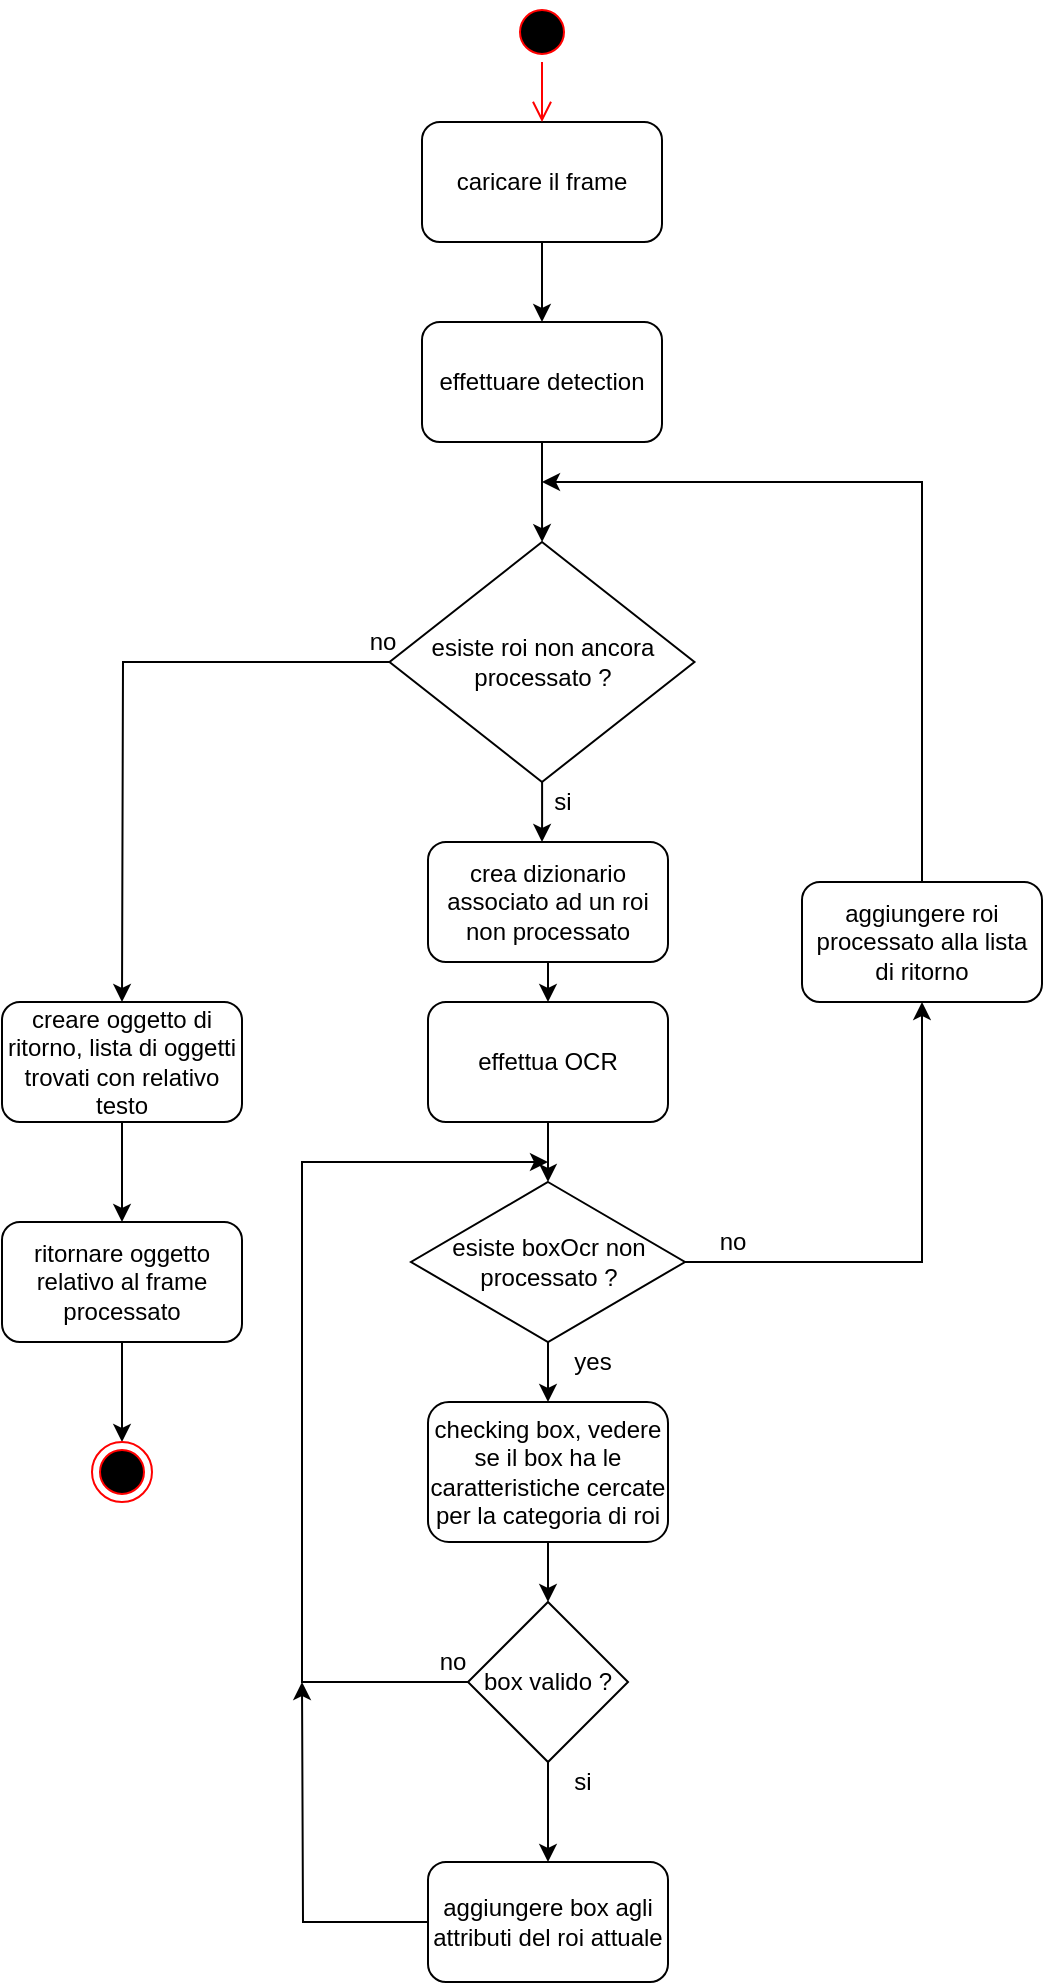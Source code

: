 <mxfile version="13.3.9" type="device"><diagram id="uwBLmsjetammfSKmw6Nh" name="Page-1"><mxGraphModel dx="942" dy="522" grid="1" gridSize="10" guides="1" tooltips="1" connect="1" arrows="1" fold="1" page="1" pageScale="1" pageWidth="827" pageHeight="1169" math="0" shadow="0"><root><mxCell id="0"/><mxCell id="1" parent="0"/><mxCell id="DUnZ_-7SdD26XK_jcVOT-16" value="" style="edgeStyle=orthogonalEdgeStyle;rounded=0;orthogonalLoop=1;jettySize=auto;html=1;" edge="1" parent="1" source="DUnZ_-7SdD26XK_jcVOT-17" target="DUnZ_-7SdD26XK_jcVOT-19"><mxGeometry relative="1" as="geometry"/></mxCell><mxCell id="DUnZ_-7SdD26XK_jcVOT-17" value="caricare il frame" style="rounded=1;whiteSpace=wrap;html=1;" vertex="1" parent="1"><mxGeometry x="300" y="210" width="120" height="60" as="geometry"/></mxCell><mxCell id="DUnZ_-7SdD26XK_jcVOT-18" value="" style="edgeStyle=orthogonalEdgeStyle;rounded=0;orthogonalLoop=1;jettySize=auto;html=1;" edge="1" parent="1" source="DUnZ_-7SdD26XK_jcVOT-19" target="DUnZ_-7SdD26XK_jcVOT-22"><mxGeometry relative="1" as="geometry"/></mxCell><mxCell id="DUnZ_-7SdD26XK_jcVOT-19" value="effettuare detection" style="rounded=1;whiteSpace=wrap;html=1;" vertex="1" parent="1"><mxGeometry x="300" y="310" width="120" height="60" as="geometry"/></mxCell><mxCell id="DUnZ_-7SdD26XK_jcVOT-20" style="edgeStyle=orthogonalEdgeStyle;rounded=0;orthogonalLoop=1;jettySize=auto;html=1;" edge="1" parent="1" source="DUnZ_-7SdD26XK_jcVOT-22"><mxGeometry relative="1" as="geometry"><mxPoint x="150" y="650" as="targetPoint"/></mxGeometry></mxCell><mxCell id="DUnZ_-7SdD26XK_jcVOT-21" value="" style="edgeStyle=orthogonalEdgeStyle;rounded=0;orthogonalLoop=1;jettySize=auto;html=1;" edge="1" parent="1" source="DUnZ_-7SdD26XK_jcVOT-22"><mxGeometry relative="1" as="geometry"><mxPoint x="360" y="570" as="targetPoint"/></mxGeometry></mxCell><mxCell id="DUnZ_-7SdD26XK_jcVOT-22" value="esiste roi non ancora processato ?" style="rhombus;whiteSpace=wrap;html=1;" vertex="1" parent="1"><mxGeometry x="283.75" y="420" width="152.5" height="120" as="geometry"/></mxCell><mxCell id="DUnZ_-7SdD26XK_jcVOT-23" style="edgeStyle=orthogonalEdgeStyle;rounded=0;orthogonalLoop=1;jettySize=auto;html=1;" edge="1" parent="1" source="DUnZ_-7SdD26XK_jcVOT-24"><mxGeometry relative="1" as="geometry"><mxPoint x="363" y="650" as="targetPoint"/></mxGeometry></mxCell><mxCell id="DUnZ_-7SdD26XK_jcVOT-24" value="crea dizionario associato ad un roi non processato" style="rounded=1;whiteSpace=wrap;html=1;" vertex="1" parent="1"><mxGeometry x="303" y="570" width="120" height="60" as="geometry"/></mxCell><mxCell id="DUnZ_-7SdD26XK_jcVOT-25" value="" style="edgeStyle=orthogonalEdgeStyle;rounded=0;orthogonalLoop=1;jettySize=auto;html=1;" edge="1" parent="1" source="DUnZ_-7SdD26XK_jcVOT-26" target="DUnZ_-7SdD26XK_jcVOT-29"><mxGeometry relative="1" as="geometry"/></mxCell><mxCell id="DUnZ_-7SdD26XK_jcVOT-26" value="effettua OCR" style="rounded=1;whiteSpace=wrap;html=1;" vertex="1" parent="1"><mxGeometry x="303" y="650" width="120" height="60" as="geometry"/></mxCell><mxCell id="DUnZ_-7SdD26XK_jcVOT-27" value="" style="edgeStyle=orthogonalEdgeStyle;rounded=0;orthogonalLoop=1;jettySize=auto;html=1;" edge="1" parent="1" source="DUnZ_-7SdD26XK_jcVOT-29" target="DUnZ_-7SdD26XK_jcVOT-33"><mxGeometry relative="1" as="geometry"/></mxCell><mxCell id="DUnZ_-7SdD26XK_jcVOT-28" style="edgeStyle=orthogonalEdgeStyle;rounded=0;orthogonalLoop=1;jettySize=auto;html=1;" edge="1" parent="1" source="DUnZ_-7SdD26XK_jcVOT-29" target="DUnZ_-7SdD26XK_jcVOT-31"><mxGeometry relative="1" as="geometry"/></mxCell><mxCell id="DUnZ_-7SdD26XK_jcVOT-29" value="esiste boxOcr non processato ?" style="rhombus;whiteSpace=wrap;html=1;" vertex="1" parent="1"><mxGeometry x="294.5" y="740" width="137" height="80" as="geometry"/></mxCell><mxCell id="DUnZ_-7SdD26XK_jcVOT-30" style="edgeStyle=orthogonalEdgeStyle;rounded=0;orthogonalLoop=1;jettySize=auto;html=1;" edge="1" parent="1" source="DUnZ_-7SdD26XK_jcVOT-31"><mxGeometry relative="1" as="geometry"><mxPoint x="360" y="390" as="targetPoint"/><Array as="points"><mxPoint x="550" y="390"/></Array></mxGeometry></mxCell><mxCell id="DUnZ_-7SdD26XK_jcVOT-31" value="aggiungere roi processato alla lista di ritorno" style="rounded=1;whiteSpace=wrap;html=1;" vertex="1" parent="1"><mxGeometry x="490" y="590" width="120" height="60" as="geometry"/></mxCell><mxCell id="DUnZ_-7SdD26XK_jcVOT-32" value="" style="edgeStyle=orthogonalEdgeStyle;rounded=0;orthogonalLoop=1;jettySize=auto;html=1;" edge="1" parent="1" source="DUnZ_-7SdD26XK_jcVOT-33" target="DUnZ_-7SdD26XK_jcVOT-36"><mxGeometry relative="1" as="geometry"/></mxCell><mxCell id="DUnZ_-7SdD26XK_jcVOT-33" value="checking box, vedere se il box ha le caratteristiche cercate per la categoria di roi" style="rounded=1;whiteSpace=wrap;html=1;" vertex="1" parent="1"><mxGeometry x="303" y="850" width="120" height="70" as="geometry"/></mxCell><mxCell id="DUnZ_-7SdD26XK_jcVOT-34" value="" style="edgeStyle=orthogonalEdgeStyle;rounded=0;orthogonalLoop=1;jettySize=auto;html=1;" edge="1" parent="1" source="DUnZ_-7SdD26XK_jcVOT-36" target="DUnZ_-7SdD26XK_jcVOT-38"><mxGeometry relative="1" as="geometry"/></mxCell><mxCell id="DUnZ_-7SdD26XK_jcVOT-35" style="edgeStyle=orthogonalEdgeStyle;rounded=0;orthogonalLoop=1;jettySize=auto;html=1;" edge="1" parent="1" source="DUnZ_-7SdD26XK_jcVOT-36"><mxGeometry relative="1" as="geometry"><mxPoint x="363" y="730" as="targetPoint"/><Array as="points"><mxPoint x="240" y="990"/><mxPoint x="240" y="730"/></Array></mxGeometry></mxCell><mxCell id="DUnZ_-7SdD26XK_jcVOT-36" value="box valido ?" style="rhombus;whiteSpace=wrap;html=1;" vertex="1" parent="1"><mxGeometry x="323" y="950" width="80" height="80" as="geometry"/></mxCell><mxCell id="DUnZ_-7SdD26XK_jcVOT-37" style="edgeStyle=orthogonalEdgeStyle;rounded=0;orthogonalLoop=1;jettySize=auto;html=1;" edge="1" parent="1" source="DUnZ_-7SdD26XK_jcVOT-38"><mxGeometry relative="1" as="geometry"><mxPoint x="240" y="990" as="targetPoint"/></mxGeometry></mxCell><mxCell id="DUnZ_-7SdD26XK_jcVOT-38" value="aggiungere box agli attributi del roi attuale" style="rounded=1;whiteSpace=wrap;html=1;" vertex="1" parent="1"><mxGeometry x="303" y="1080" width="120" height="60" as="geometry"/></mxCell><mxCell id="DUnZ_-7SdD26XK_jcVOT-39" style="edgeStyle=orthogonalEdgeStyle;rounded=0;orthogonalLoop=1;jettySize=auto;html=1;entryX=0.5;entryY=0;entryDx=0;entryDy=0;" edge="1" parent="1" source="DUnZ_-7SdD26XK_jcVOT-40" target="DUnZ_-7SdD26XK_jcVOT-42"><mxGeometry relative="1" as="geometry"/></mxCell><mxCell id="DUnZ_-7SdD26XK_jcVOT-40" value="creare oggetto di ritorno, lista di oggetti trovati con relativo testo" style="rounded=1;whiteSpace=wrap;html=1;" vertex="1" parent="1"><mxGeometry x="90" y="650" width="120" height="60" as="geometry"/></mxCell><mxCell id="DUnZ_-7SdD26XK_jcVOT-41" value="" style="edgeStyle=orthogonalEdgeStyle;rounded=0;orthogonalLoop=1;jettySize=auto;html=1;" edge="1" parent="1" source="DUnZ_-7SdD26XK_jcVOT-42" target="DUnZ_-7SdD26XK_jcVOT-51"><mxGeometry relative="1" as="geometry"/></mxCell><mxCell id="DUnZ_-7SdD26XK_jcVOT-42" value="ritornare oggetto relativo al frame processato" style="rounded=1;whiteSpace=wrap;html=1;" vertex="1" parent="1"><mxGeometry x="90" y="760" width="120" height="60" as="geometry"/></mxCell><mxCell id="DUnZ_-7SdD26XK_jcVOT-43" value="no" style="text;html=1;align=center;verticalAlign=middle;resizable=0;points=[];autosize=1;" vertex="1" parent="1"><mxGeometry x="440" y="760" width="30" height="20" as="geometry"/></mxCell><mxCell id="DUnZ_-7SdD26XK_jcVOT-44" value="yes" style="text;html=1;align=center;verticalAlign=middle;resizable=0;points=[];autosize=1;" vertex="1" parent="1"><mxGeometry x="370" y="820" width="30" height="20" as="geometry"/></mxCell><mxCell id="DUnZ_-7SdD26XK_jcVOT-45" value="si" style="text;html=1;align=center;verticalAlign=middle;resizable=0;points=[];autosize=1;" vertex="1" parent="1"><mxGeometry x="360" y="540" width="20" height="20" as="geometry"/></mxCell><mxCell id="DUnZ_-7SdD26XK_jcVOT-46" value="no" style="text;html=1;align=center;verticalAlign=middle;resizable=0;points=[];autosize=1;" vertex="1" parent="1"><mxGeometry x="265" y="460" width="30" height="20" as="geometry"/></mxCell><mxCell id="DUnZ_-7SdD26XK_jcVOT-47" value="si" style="text;html=1;align=center;verticalAlign=middle;resizable=0;points=[];autosize=1;" vertex="1" parent="1"><mxGeometry x="370" y="1030" width="20" height="20" as="geometry"/></mxCell><mxCell id="DUnZ_-7SdD26XK_jcVOT-48" value="no" style="text;html=1;align=center;verticalAlign=middle;resizable=0;points=[];autosize=1;" vertex="1" parent="1"><mxGeometry x="299.5" y="970" width="30" height="20" as="geometry"/></mxCell><mxCell id="DUnZ_-7SdD26XK_jcVOT-49" value="" style="ellipse;html=1;shape=startState;fillColor=#000000;strokeColor=#ff0000;" vertex="1" parent="1"><mxGeometry x="345" y="150" width="30" height="30" as="geometry"/></mxCell><mxCell id="DUnZ_-7SdD26XK_jcVOT-50" value="" style="edgeStyle=orthogonalEdgeStyle;html=1;verticalAlign=bottom;endArrow=open;endSize=8;strokeColor=#ff0000;" edge="1" parent="1" source="DUnZ_-7SdD26XK_jcVOT-49" target="DUnZ_-7SdD26XK_jcVOT-17"><mxGeometry relative="1" as="geometry"><mxPoint x="363" y="200" as="targetPoint"/></mxGeometry></mxCell><mxCell id="DUnZ_-7SdD26XK_jcVOT-51" value="" style="ellipse;html=1;shape=endState;fillColor=#000000;strokeColor=#ff0000;" vertex="1" parent="1"><mxGeometry x="135" y="870" width="30" height="30" as="geometry"/></mxCell></root></mxGraphModel></diagram></mxfile>